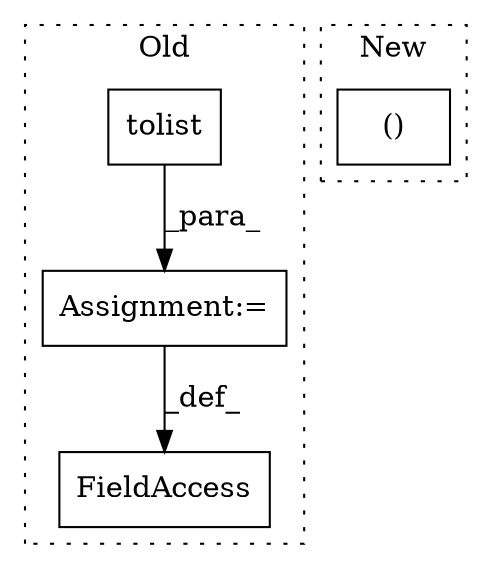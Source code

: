 digraph G {
subgraph cluster0 {
1 [label="tolist" a="32" s="42315" l="8" shape="box"];
3 [label="Assignment:=" a="7" s="42281" l="14" shape="box"];
4 [label="FieldAccess" a="22" s="42266" l="15" shape="box"];
label = "Old";
style="dotted";
}
subgraph cluster1 {
2 [label="()" a="106" s="43031" l="30" shape="box"];
label = "New";
style="dotted";
}
1 -> 3 [label="_para_"];
3 -> 4 [label="_def_"];
}